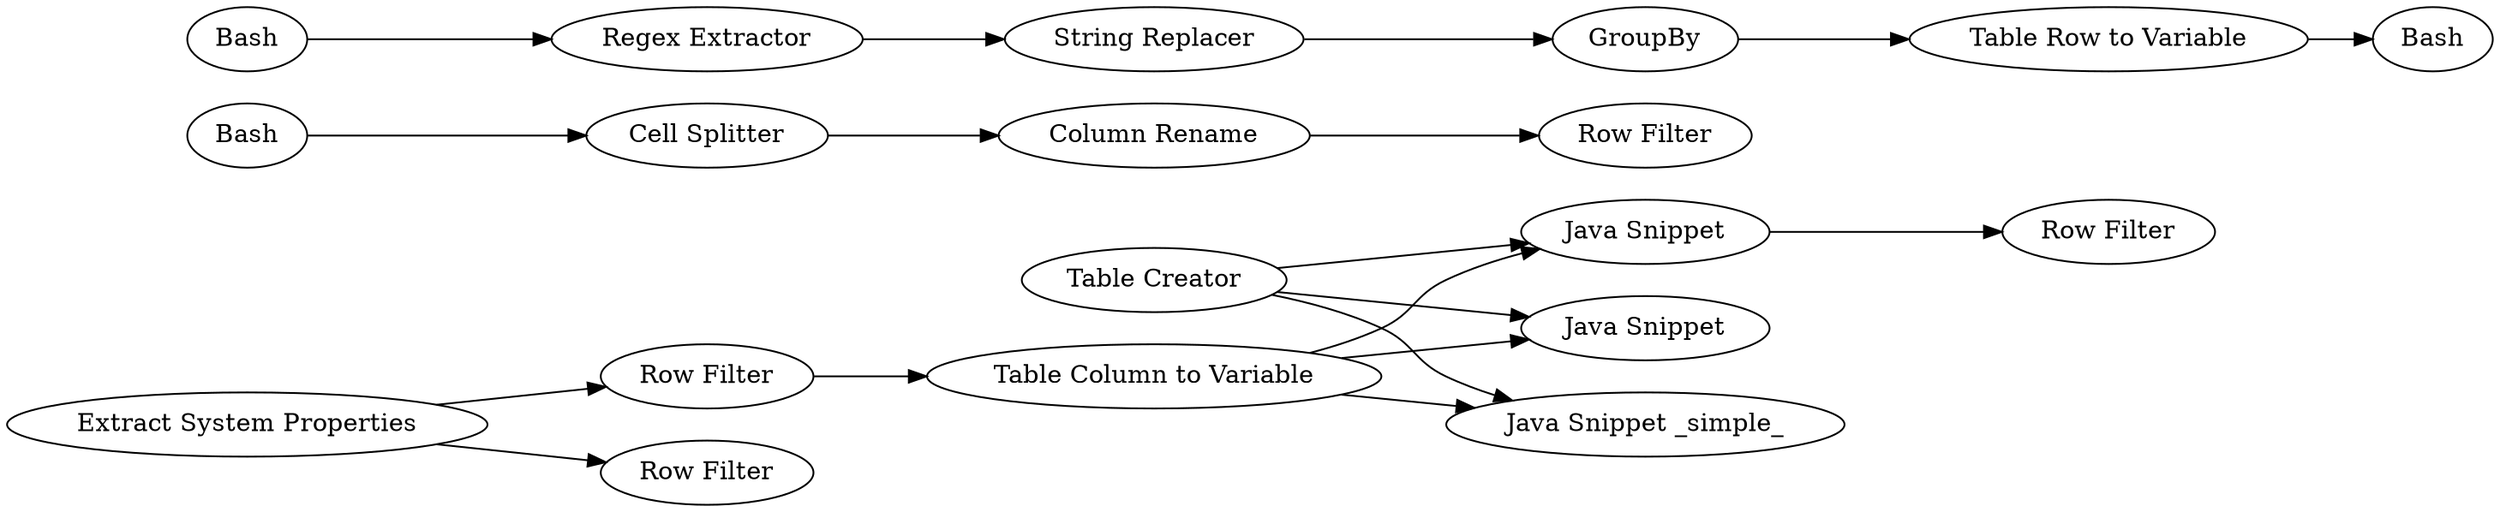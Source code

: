digraph {
	"4851536909363673687_820" [label="Java Snippet"]
	"4851536909363673687_839" [label="Row Filter"]
	"4851536909363673687_837" [label="Column Rename"]
	"4851536909363673687_847" [label="Table Creator"]
	"4851536909363673687_835" [label=Bash]
	"4851536909363673687_846" [label="Row Filter"]
	"4851536909363673687_831" [label="String Replacer"]
	"4851536909363673687_832" [label="Table Row to Variable"]
	"4851536909363673687_833" [label=GroupBy]
	"4851536909363673687_806" [label=Bash]
	"4851536909363673687_830" [label="Regex Extractor"]
	"4851536909363673687_849" [label="Java Snippet"]
	"4851536909363673687_825" [label="Table Column to Variable"]
	"4851536909363673687_838" [label="Row Filter"]
	"4851536909363673687_848" [label="Java Snippet _simple_"]
	"4851536909363673687_824" [label="Row Filter"]
	"4851536909363673687_836" [label="Cell Splitter"]
	"4851536909363673687_821" [label="Extract System Properties"]
	"4851536909363673687_829" [label=Bash]
	"4851536909363673687_820" -> "4851536909363673687_839"
	"4851536909363673687_835" -> "4851536909363673687_836"
	"4851536909363673687_825" -> "4851536909363673687_849"
	"4851536909363673687_825" -> "4851536909363673687_820"
	"4851536909363673687_821" -> "4851536909363673687_824"
	"4851536909363673687_825" -> "4851536909363673687_848"
	"4851536909363673687_847" -> "4851536909363673687_820"
	"4851536909363673687_847" -> "4851536909363673687_849"
	"4851536909363673687_829" -> "4851536909363673687_830"
	"4851536909363673687_847" -> "4851536909363673687_848"
	"4851536909363673687_831" -> "4851536909363673687_833"
	"4851536909363673687_830" -> "4851536909363673687_831"
	"4851536909363673687_833" -> "4851536909363673687_832"
	"4851536909363673687_824" -> "4851536909363673687_825"
	"4851536909363673687_832" -> "4851536909363673687_806"
	"4851536909363673687_836" -> "4851536909363673687_837"
	"4851536909363673687_837" -> "4851536909363673687_838"
	"4851536909363673687_821" -> "4851536909363673687_846"
	rankdir=LR
}
